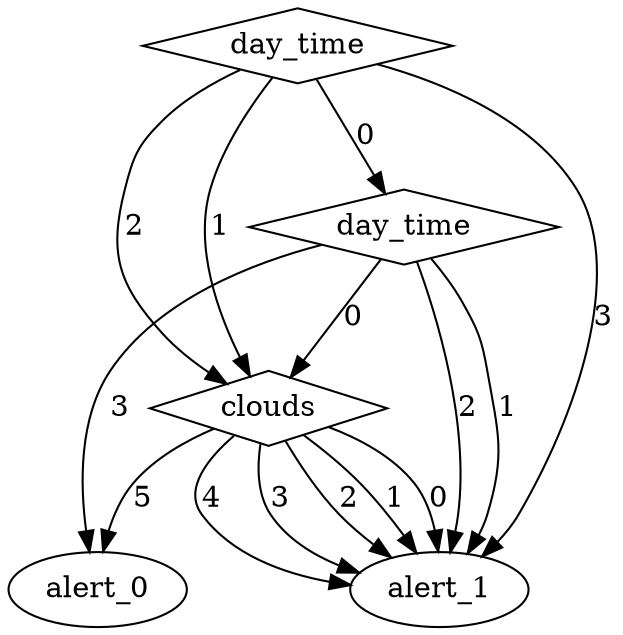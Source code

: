 digraph {
node [label=alert_0,style=""] alert_0
node [label=alert_1,style=""] alert_1
node [label=alert_1,style=""] alert_1
node [label=alert_1,style=""] alert_1
node [label=alert_1,style=""] alert_1
node [label=alert_1,style=""] alert_1
node [label=alert_0,style=""] alert_0
node [label=alert_1,style=""] alert_1
node [label=alert_1,style=""] alert_1
node [label=alert_1,style=""] alert_1
node [label=clouds,shape="diamond",style=""] 2
node [label=day_time,shape="diamond",style=""] 1
node [label=day_time,shape="diamond",style=""] 0

2 -> alert_0 [label="5"]
2 -> alert_1 [label="4"]
2 -> alert_1 [label="3"]
2 -> alert_1 [label="2"]
2 -> alert_1 [label="1"]
2 -> alert_1 [label="0"]
1 -> alert_0 [label="3"]
1 -> alert_1 [label="2"]
1 -> alert_1 [label="1"]
1 -> 2 [label="0"]
0 -> alert_1 [label="3"]
0 -> 2 [label="2"]
0 -> 2 [label="1"]
0 -> 1 [label="0"]
}